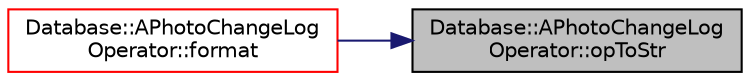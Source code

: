 digraph "Database::APhotoChangeLogOperator::opToStr"
{
 // LATEX_PDF_SIZE
  edge [fontname="Helvetica",fontsize="10",labelfontname="Helvetica",labelfontsize="10"];
  node [fontname="Helvetica",fontsize="10",shape=record];
  rankdir="RL";
  Node1 [label="Database::APhotoChangeLog\lOperator::opToStr",height=0.2,width=0.4,color="black", fillcolor="grey75", style="filled", fontcolor="black",tooltip=" "];
  Node1 -> Node2 [dir="back",color="midnightblue",fontsize="10",style="solid",fontname="Helvetica"];
  Node2 [label="Database::APhotoChangeLog\lOperator::format",height=0.2,width=0.4,color="red", fillcolor="white", style="filled",URL="$class_database_1_1_a_photo_change_log_operator.html#aeac08b56514a15de2bc19e80a173afaf",tooltip=" "];
}
